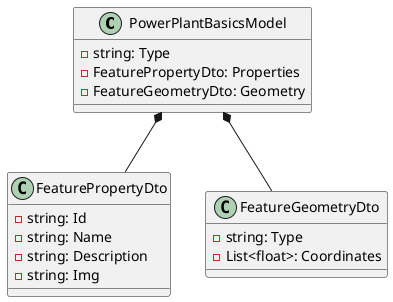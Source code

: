 @startuml GetPowerPlantBasics

class PowerPlantBasicsModel {
    - string: Type
    - FeaturePropertyDto: Properties
    - FeatureGeometryDto: Geometry
}

class FeaturePropertyDto {
    - string: Id
    - string: Name
    - string: Description
    - string: Img
}

class FeatureGeometryDto {
    - string: Type
    - List<float>: Coordinates
}

PowerPlantBasicsModel *-- FeaturePropertyDto
PowerPlantBasicsModel *-- FeatureGeometryDto

@enduml